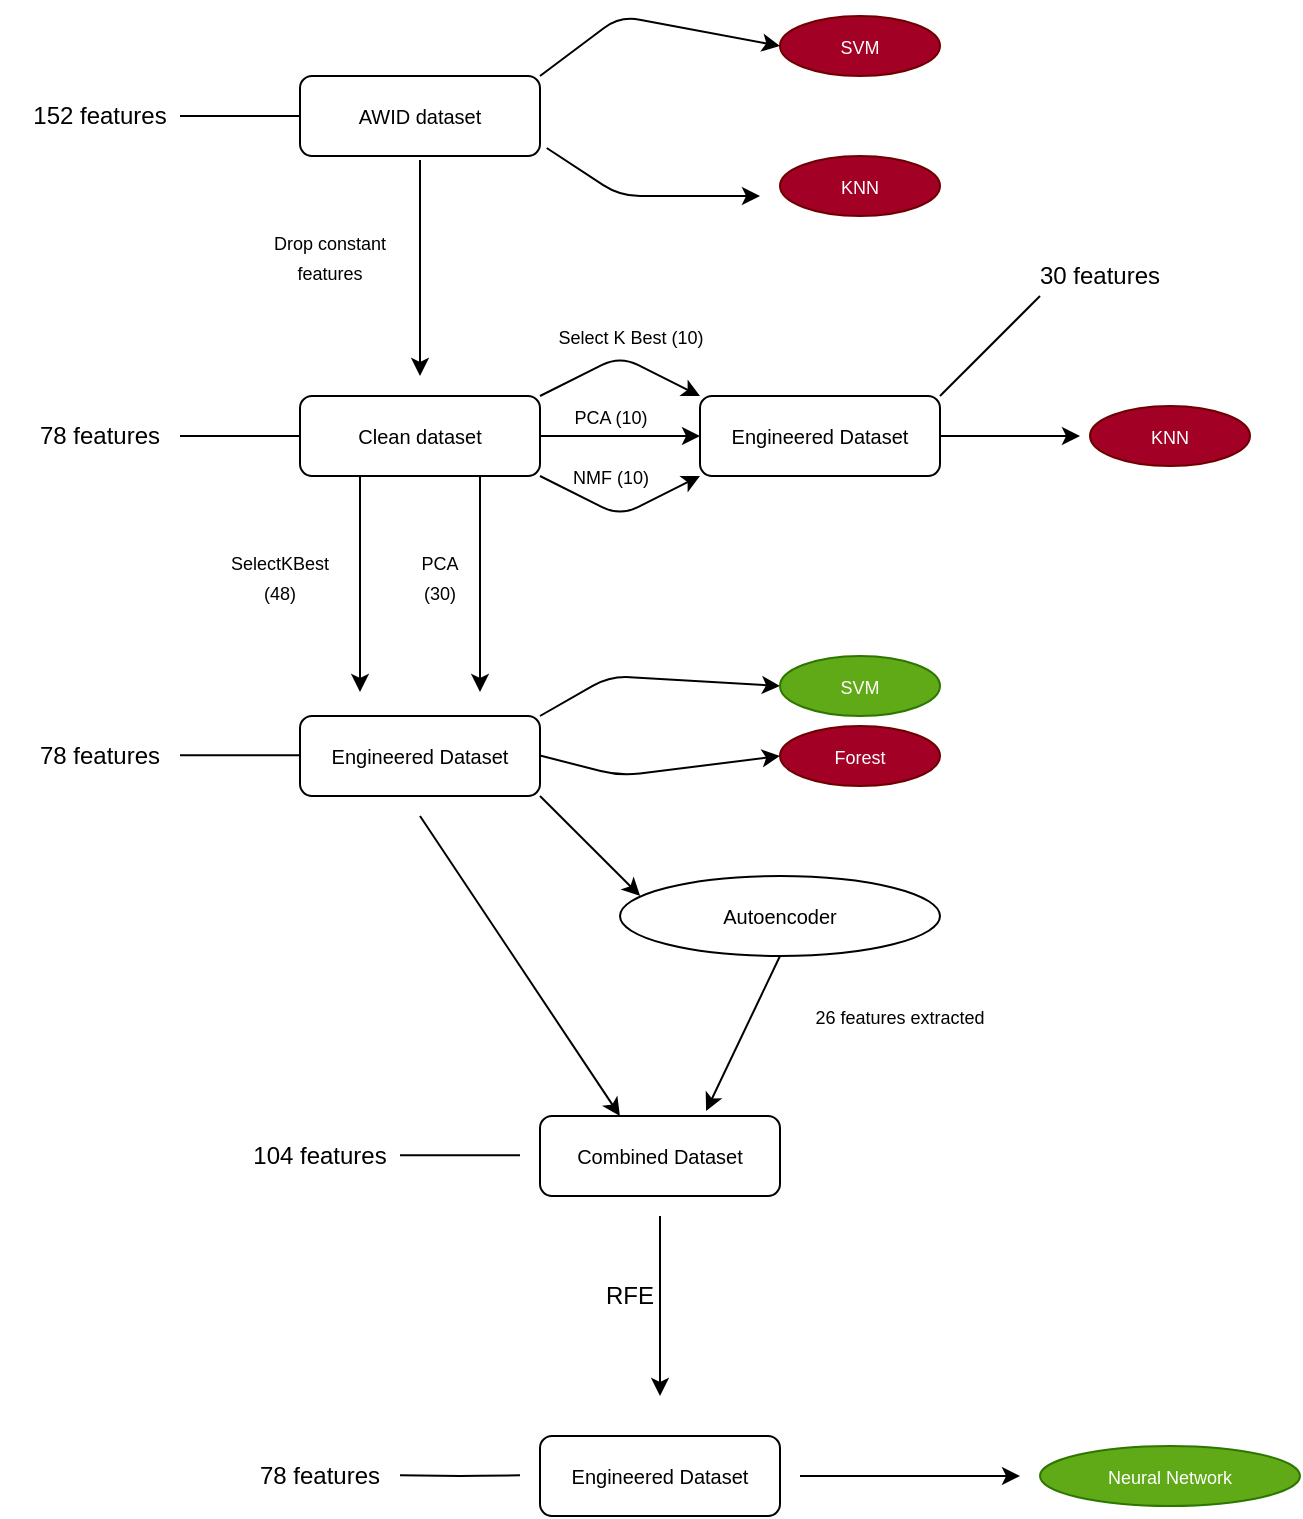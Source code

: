 <mxfile version="14.2.9" type="github">
  <diagram id="2JzIm_9Mfemfv4DpeEBT" name="Page-1">
    <mxGraphModel dx="948" dy="532" grid="1" gridSize="10" guides="1" tooltips="1" connect="1" arrows="1" fold="1" page="1" pageScale="1" pageWidth="850" pageHeight="1100" math="0" shadow="0">
      <root>
        <mxCell id="0" />
        <mxCell id="1" parent="0" />
        <mxCell id="HBsmvhEcvi-Ap4iTGU9q-16" value="&lt;font style=&quot;font-size: 10px&quot;&gt;AWID dataset&lt;/font&gt;" style="rounded=1;whiteSpace=wrap;html=1;" vertex="1" parent="1">
          <mxGeometry x="250" y="80" width="120" height="40" as="geometry" />
        </mxCell>
        <mxCell id="HBsmvhEcvi-Ap4iTGU9q-17" value="" style="endArrow=classic;html=1;" edge="1" parent="1">
          <mxGeometry width="50" height="50" relative="1" as="geometry">
            <mxPoint x="310" y="122" as="sourcePoint" />
            <mxPoint x="310" y="230" as="targetPoint" />
          </mxGeometry>
        </mxCell>
        <mxCell id="HBsmvhEcvi-Ap4iTGU9q-18" value="&lt;font style=&quot;font-size: 10px&quot;&gt;Clean dataset&lt;/font&gt;" style="rounded=1;whiteSpace=wrap;html=1;" vertex="1" parent="1">
          <mxGeometry x="250" y="240" width="120" height="40" as="geometry" />
        </mxCell>
        <mxCell id="HBsmvhEcvi-Ap4iTGU9q-20" value="&lt;font style=&quot;font-size: 9px&quot;&gt;&lt;font style=&quot;font-size: 9px&quot;&gt;Drop cons&lt;/font&gt;tant features&lt;/font&gt;" style="text;html=1;strokeColor=none;fillColor=none;align=center;verticalAlign=middle;whiteSpace=wrap;rounded=0;" vertex="1" parent="1">
          <mxGeometry x="230" y="160" width="70" height="20" as="geometry" />
        </mxCell>
        <mxCell id="HBsmvhEcvi-Ap4iTGU9q-21" value="&lt;span style=&quot;font-size: 10px&quot;&gt;Engineered Dataset&lt;/span&gt;" style="rounded=1;whiteSpace=wrap;html=1;" vertex="1" parent="1">
          <mxGeometry x="450" y="240" width="120" height="40" as="geometry" />
        </mxCell>
        <mxCell id="HBsmvhEcvi-Ap4iTGU9q-23" value="" style="endArrow=classic;html=1;exitX=1;exitY=0;exitDx=0;exitDy=0;entryX=0;entryY=0;entryDx=0;entryDy=0;" edge="1" parent="1" source="HBsmvhEcvi-Ap4iTGU9q-18" target="HBsmvhEcvi-Ap4iTGU9q-21">
          <mxGeometry width="50" height="50" relative="1" as="geometry">
            <mxPoint x="370" y="230" as="sourcePoint" />
            <mxPoint x="450" y="230" as="targetPoint" />
            <Array as="points">
              <mxPoint x="410" y="220" />
            </Array>
          </mxGeometry>
        </mxCell>
        <mxCell id="HBsmvhEcvi-Ap4iTGU9q-24" value="" style="endArrow=classic;html=1;exitX=1;exitY=0.5;exitDx=0;exitDy=0;" edge="1" parent="1" source="HBsmvhEcvi-Ap4iTGU9q-18">
          <mxGeometry width="50" height="50" relative="1" as="geometry">
            <mxPoint x="400" y="310" as="sourcePoint" />
            <mxPoint x="450" y="260" as="targetPoint" />
          </mxGeometry>
        </mxCell>
        <mxCell id="HBsmvhEcvi-Ap4iTGU9q-25" value="&lt;font style=&quot;font-size: 9px&quot;&gt;Select K Best (10)&lt;/font&gt;" style="text;html=1;align=center;verticalAlign=middle;resizable=0;points=[];autosize=1;" vertex="1" parent="1">
          <mxGeometry x="370" y="200" width="90" height="20" as="geometry" />
        </mxCell>
        <mxCell id="HBsmvhEcvi-Ap4iTGU9q-26" value="&lt;font style=&quot;font-size: 9px&quot;&gt;PCA (10)&lt;/font&gt;" style="text;html=1;align=center;verticalAlign=middle;resizable=0;points=[];autosize=1;" vertex="1" parent="1">
          <mxGeometry x="380" y="240" width="50" height="20" as="geometry" />
        </mxCell>
        <mxCell id="HBsmvhEcvi-Ap4iTGU9q-27" value="" style="endArrow=classic;html=1;exitX=1;exitY=1;exitDx=0;exitDy=0;" edge="1" parent="1" source="HBsmvhEcvi-Ap4iTGU9q-18">
          <mxGeometry width="50" height="50" relative="1" as="geometry">
            <mxPoint x="400" y="330" as="sourcePoint" />
            <mxPoint x="450" y="280" as="targetPoint" />
            <Array as="points">
              <mxPoint x="410" y="300" />
            </Array>
          </mxGeometry>
        </mxCell>
        <mxCell id="HBsmvhEcvi-Ap4iTGU9q-28" value="&lt;font style=&quot;font-size: 9px&quot;&gt;NMF (10)&lt;/font&gt;" style="text;html=1;align=center;verticalAlign=middle;resizable=0;points=[];autosize=1;" vertex="1" parent="1">
          <mxGeometry x="380" y="270" width="50" height="20" as="geometry" />
        </mxCell>
        <mxCell id="HBsmvhEcvi-Ap4iTGU9q-30" value="&lt;span style=&quot;font-size: 10px&quot;&gt;Engineered Dataset&lt;/span&gt;" style="rounded=1;whiteSpace=wrap;html=1;" vertex="1" parent="1">
          <mxGeometry x="250" y="400" width="120" height="40" as="geometry" />
        </mxCell>
        <mxCell id="HBsmvhEcvi-Ap4iTGU9q-31" value="" style="endArrow=classic;html=1;" edge="1" parent="1">
          <mxGeometry width="50" height="50" relative="1" as="geometry">
            <mxPoint x="280" y="280" as="sourcePoint" />
            <mxPoint x="280" y="388" as="targetPoint" />
          </mxGeometry>
        </mxCell>
        <mxCell id="HBsmvhEcvi-Ap4iTGU9q-32" value="" style="endArrow=classic;html=1;" edge="1" parent="1">
          <mxGeometry width="50" height="50" relative="1" as="geometry">
            <mxPoint x="340" y="280" as="sourcePoint" />
            <mxPoint x="340" y="388" as="targetPoint" />
          </mxGeometry>
        </mxCell>
        <mxCell id="HBsmvhEcvi-Ap4iTGU9q-35" value="&lt;font style=&quot;font-size: 9px&quot;&gt;SelectKBest&lt;br&gt;(48)&lt;br&gt;&lt;/font&gt;" style="text;html=1;strokeColor=none;fillColor=none;align=center;verticalAlign=middle;whiteSpace=wrap;rounded=0;rotation=0;" vertex="1" parent="1">
          <mxGeometry x="200" y="320" width="80" height="20" as="geometry" />
        </mxCell>
        <mxCell id="HBsmvhEcvi-Ap4iTGU9q-36" value="&lt;font style=&quot;font-size: 9px&quot;&gt;PCA&lt;br&gt;(30)&lt;br&gt;&lt;/font&gt;" style="text;html=1;strokeColor=none;fillColor=none;align=center;verticalAlign=middle;whiteSpace=wrap;rounded=0;" vertex="1" parent="1">
          <mxGeometry x="280" y="320" width="80" height="20" as="geometry" />
        </mxCell>
        <mxCell id="HBsmvhEcvi-Ap4iTGU9q-37" value="" style="endArrow=classic;html=1;" edge="1" parent="1">
          <mxGeometry width="50" height="50" relative="1" as="geometry">
            <mxPoint x="370" y="400" as="sourcePoint" />
            <mxPoint x="490" y="385" as="targetPoint" />
            <Array as="points">
              <mxPoint x="405" y="380" />
            </Array>
          </mxGeometry>
        </mxCell>
        <mxCell id="HBsmvhEcvi-Ap4iTGU9q-38" value="" style="endArrow=classic;html=1;" edge="1" parent="1">
          <mxGeometry width="50" height="50" relative="1" as="geometry">
            <mxPoint x="370" y="419.75" as="sourcePoint" />
            <mxPoint x="490" y="420" as="targetPoint" />
            <Array as="points">
              <mxPoint x="410" y="430" />
            </Array>
          </mxGeometry>
        </mxCell>
        <mxCell id="HBsmvhEcvi-Ap4iTGU9q-40" value="&lt;font style=&quot;font-size: 9px&quot;&gt;SVM&lt;/font&gt;" style="ellipse;whiteSpace=wrap;html=1;fillColor=#60a917;strokeColor=#2D7600;fontColor=#ffffff;" vertex="1" parent="1">
          <mxGeometry x="490" y="370" width="80" height="30" as="geometry" />
        </mxCell>
        <mxCell id="HBsmvhEcvi-Ap4iTGU9q-41" value="&lt;font style=&quot;font-size: 9px&quot;&gt;Forest&lt;/font&gt;" style="ellipse;whiteSpace=wrap;html=1;fillColor=#a20025;strokeColor=#6F0000;fontColor=#ffffff;" vertex="1" parent="1">
          <mxGeometry x="490" y="405" width="80" height="30" as="geometry" />
        </mxCell>
        <mxCell id="HBsmvhEcvi-Ap4iTGU9q-42" value="" style="endArrow=classic;html=1;exitX=1;exitY=1;exitDx=0;exitDy=0;entryX=0.063;entryY=0.25;entryDx=0;entryDy=0;entryPerimeter=0;" edge="1" parent="1" source="HBsmvhEcvi-Ap4iTGU9q-30" target="HBsmvhEcvi-Ap4iTGU9q-43">
          <mxGeometry width="50" height="50" relative="1" as="geometry">
            <mxPoint x="490" y="510" as="sourcePoint" />
            <mxPoint x="410" y="480" as="targetPoint" />
          </mxGeometry>
        </mxCell>
        <mxCell id="HBsmvhEcvi-Ap4iTGU9q-43" value="&lt;font style=&quot;font-size: 10px&quot;&gt;Autoencoder&lt;/font&gt;" style="ellipse;whiteSpace=wrap;html=1;" vertex="1" parent="1">
          <mxGeometry x="410" y="480" width="160" height="40" as="geometry" />
        </mxCell>
        <mxCell id="HBsmvhEcvi-Ap4iTGU9q-44" value="" style="endArrow=classic;html=1;exitX=0.5;exitY=1;exitDx=0;exitDy=0;entryX=0.692;entryY=-0.062;entryDx=0;entryDy=0;entryPerimeter=0;" edge="1" parent="1" source="HBsmvhEcvi-Ap4iTGU9q-43" target="HBsmvhEcvi-Ap4iTGU9q-47">
          <mxGeometry width="50" height="50" relative="1" as="geometry">
            <mxPoint x="490" y="560" as="sourcePoint" />
            <mxPoint x="460" y="590" as="targetPoint" />
          </mxGeometry>
        </mxCell>
        <mxCell id="HBsmvhEcvi-Ap4iTGU9q-45" value="&lt;font style=&quot;font-size: 9px&quot;&gt;26 features extracted&lt;/font&gt;" style="text;html=1;strokeColor=none;fillColor=none;align=center;verticalAlign=middle;whiteSpace=wrap;rounded=0;" vertex="1" parent="1">
          <mxGeometry x="500" y="540" width="100" height="20" as="geometry" />
        </mxCell>
        <mxCell id="HBsmvhEcvi-Ap4iTGU9q-46" value="" style="endArrow=classic;html=1;entryX=0.333;entryY=0;entryDx=0;entryDy=0;entryPerimeter=0;" edge="1" parent="1" target="HBsmvhEcvi-Ap4iTGU9q-47">
          <mxGeometry width="50" height="50" relative="1" as="geometry">
            <mxPoint x="310" y="450" as="sourcePoint" />
            <mxPoint x="400" y="590" as="targetPoint" />
          </mxGeometry>
        </mxCell>
        <mxCell id="HBsmvhEcvi-Ap4iTGU9q-47" value="&lt;span style=&quot;font-size: 10px&quot;&gt;Combined Dataset&lt;/span&gt;" style="rounded=1;whiteSpace=wrap;html=1;" vertex="1" parent="1">
          <mxGeometry x="370" y="600" width="120" height="40" as="geometry" />
        </mxCell>
        <mxCell id="HBsmvhEcvi-Ap4iTGU9q-48" value="" style="endArrow=classic;html=1;" edge="1" parent="1">
          <mxGeometry width="50" height="50" relative="1" as="geometry">
            <mxPoint x="430" y="650" as="sourcePoint" />
            <mxPoint x="430" y="740" as="targetPoint" />
            <Array as="points">
              <mxPoint x="430" y="700" />
            </Array>
          </mxGeometry>
        </mxCell>
        <mxCell id="HBsmvhEcvi-Ap4iTGU9q-50" value="RFE" style="text;html=1;strokeColor=none;fillColor=none;align=center;verticalAlign=middle;whiteSpace=wrap;rounded=0;" vertex="1" parent="1">
          <mxGeometry x="385" y="680" width="60" height="20" as="geometry" />
        </mxCell>
        <mxCell id="HBsmvhEcvi-Ap4iTGU9q-51" value="&lt;span style=&quot;font-size: 10px&quot;&gt;Engineered Dataset&lt;/span&gt;" style="rounded=1;whiteSpace=wrap;html=1;" vertex="1" parent="1">
          <mxGeometry x="370" y="760" width="120" height="40" as="geometry" />
        </mxCell>
        <mxCell id="HBsmvhEcvi-Ap4iTGU9q-52" value="" style="endArrow=classic;html=1;" edge="1" parent="1">
          <mxGeometry width="50" height="50" relative="1" as="geometry">
            <mxPoint x="500" y="780" as="sourcePoint" />
            <mxPoint x="610" y="780" as="targetPoint" />
          </mxGeometry>
        </mxCell>
        <mxCell id="HBsmvhEcvi-Ap4iTGU9q-57" value="" style="endArrow=none;html=1;" edge="1" parent="1">
          <mxGeometry width="50" height="50" relative="1" as="geometry">
            <mxPoint x="190" y="100" as="sourcePoint" />
            <mxPoint x="250" y="100" as="targetPoint" />
          </mxGeometry>
        </mxCell>
        <mxCell id="HBsmvhEcvi-Ap4iTGU9q-58" value="152 features" style="text;html=1;strokeColor=none;fillColor=none;align=center;verticalAlign=middle;whiteSpace=wrap;rounded=0;" vertex="1" parent="1">
          <mxGeometry x="100" y="90" width="100" height="20" as="geometry" />
        </mxCell>
        <mxCell id="HBsmvhEcvi-Ap4iTGU9q-59" value="" style="endArrow=none;html=1;" edge="1" parent="1">
          <mxGeometry width="50" height="50" relative="1" as="geometry">
            <mxPoint x="190" y="260" as="sourcePoint" />
            <mxPoint x="250" y="260" as="targetPoint" />
          </mxGeometry>
        </mxCell>
        <mxCell id="HBsmvhEcvi-Ap4iTGU9q-60" value="78 features" style="text;html=1;strokeColor=none;fillColor=none;align=center;verticalAlign=middle;whiteSpace=wrap;rounded=0;" vertex="1" parent="1">
          <mxGeometry x="100" y="250" width="100" height="20" as="geometry" />
        </mxCell>
        <mxCell id="HBsmvhEcvi-Ap4iTGU9q-61" value="" style="endArrow=none;html=1;" edge="1" parent="1">
          <mxGeometry width="50" height="50" relative="1" as="geometry">
            <mxPoint x="570" y="240" as="sourcePoint" />
            <mxPoint x="620" y="190" as="targetPoint" />
          </mxGeometry>
        </mxCell>
        <mxCell id="HBsmvhEcvi-Ap4iTGU9q-62" value="30 features" style="text;html=1;strokeColor=none;fillColor=none;align=center;verticalAlign=middle;whiteSpace=wrap;rounded=0;" vertex="1" parent="1">
          <mxGeometry x="600" y="170" width="100" height="20" as="geometry" />
        </mxCell>
        <mxCell id="HBsmvhEcvi-Ap4iTGU9q-63" value="" style="endArrow=none;html=1;" edge="1" parent="1">
          <mxGeometry width="50" height="50" relative="1" as="geometry">
            <mxPoint x="190" y="419.67" as="sourcePoint" />
            <mxPoint x="250" y="419.67" as="targetPoint" />
          </mxGeometry>
        </mxCell>
        <mxCell id="HBsmvhEcvi-Ap4iTGU9q-64" value="78 features" style="text;html=1;strokeColor=none;fillColor=none;align=center;verticalAlign=middle;whiteSpace=wrap;rounded=0;" vertex="1" parent="1">
          <mxGeometry x="100" y="410" width="100" height="20" as="geometry" />
        </mxCell>
        <mxCell id="HBsmvhEcvi-Ap4iTGU9q-65" value="" style="endArrow=none;html=1;" edge="1" parent="1">
          <mxGeometry width="50" height="50" relative="1" as="geometry">
            <mxPoint x="300" y="619.67" as="sourcePoint" />
            <mxPoint x="360" y="619.67" as="targetPoint" />
          </mxGeometry>
        </mxCell>
        <mxCell id="HBsmvhEcvi-Ap4iTGU9q-66" value="104 features" style="text;html=1;strokeColor=none;fillColor=none;align=center;verticalAlign=middle;whiteSpace=wrap;rounded=0;" vertex="1" parent="1">
          <mxGeometry x="210" y="610" width="100" height="20" as="geometry" />
        </mxCell>
        <mxCell id="HBsmvhEcvi-Ap4iTGU9q-67" value="" style="endArrow=none;html=1;" edge="1" parent="1">
          <mxGeometry width="50" height="50" relative="1" as="geometry">
            <mxPoint x="300" y="779.67" as="sourcePoint" />
            <mxPoint x="360" y="779.67" as="targetPoint" />
            <Array as="points">
              <mxPoint x="330" y="780" />
            </Array>
          </mxGeometry>
        </mxCell>
        <mxCell id="HBsmvhEcvi-Ap4iTGU9q-68" value="78 features" style="text;html=1;strokeColor=none;fillColor=none;align=center;verticalAlign=middle;whiteSpace=wrap;rounded=0;" vertex="1" parent="1">
          <mxGeometry x="210" y="770" width="100" height="20" as="geometry" />
        </mxCell>
        <mxCell id="HBsmvhEcvi-Ap4iTGU9q-69" value="&lt;span style=&quot;font-size: 9px&quot;&gt;Neural Network&lt;/span&gt;" style="ellipse;whiteSpace=wrap;html=1;fillColor=#60a917;strokeColor=#2D7600;fontColor=#ffffff;" vertex="1" parent="1">
          <mxGeometry x="620" y="765" width="130" height="30" as="geometry" />
        </mxCell>
        <mxCell id="HBsmvhEcvi-Ap4iTGU9q-70" value="&lt;font style=&quot;font-size: 9px&quot;&gt;SVM&lt;/font&gt;" style="ellipse;whiteSpace=wrap;html=1;fillColor=#a20025;strokeColor=#6F0000;fontColor=#ffffff;" vertex="1" parent="1">
          <mxGeometry x="490" y="50" width="80" height="30" as="geometry" />
        </mxCell>
        <mxCell id="HBsmvhEcvi-Ap4iTGU9q-71" value="&lt;font style=&quot;font-size: 9px&quot;&gt;KNN&lt;/font&gt;" style="ellipse;whiteSpace=wrap;html=1;fillColor=#a20025;strokeColor=#6F0000;fontColor=#ffffff;" vertex="1" parent="1">
          <mxGeometry x="490" y="120" width="80" height="30" as="geometry" />
        </mxCell>
        <mxCell id="HBsmvhEcvi-Ap4iTGU9q-72" value="" style="endArrow=classic;html=1;entryX=0;entryY=0.5;entryDx=0;entryDy=0;" edge="1" parent="1" target="HBsmvhEcvi-Ap4iTGU9q-70">
          <mxGeometry width="50" height="50" relative="1" as="geometry">
            <mxPoint x="370" y="80" as="sourcePoint" />
            <mxPoint x="420" y="30" as="targetPoint" />
            <Array as="points">
              <mxPoint x="410" y="50" />
            </Array>
          </mxGeometry>
        </mxCell>
        <mxCell id="HBsmvhEcvi-Ap4iTGU9q-73" value="" style="endArrow=classic;html=1;exitX=1.028;exitY=0.9;exitDx=0;exitDy=0;exitPerimeter=0;" edge="1" parent="1" source="HBsmvhEcvi-Ap4iTGU9q-16">
          <mxGeometry width="50" height="50" relative="1" as="geometry">
            <mxPoint x="380" y="120" as="sourcePoint" />
            <mxPoint x="480" y="140" as="targetPoint" />
            <Array as="points">
              <mxPoint x="410" y="140" />
            </Array>
          </mxGeometry>
        </mxCell>
        <mxCell id="HBsmvhEcvi-Ap4iTGU9q-74" value="" style="endArrow=classic;html=1;" edge="1" parent="1">
          <mxGeometry width="50" height="50" relative="1" as="geometry">
            <mxPoint x="570" y="260" as="sourcePoint" />
            <mxPoint x="640" y="260" as="targetPoint" />
          </mxGeometry>
        </mxCell>
        <mxCell id="HBsmvhEcvi-Ap4iTGU9q-75" value="&lt;font style=&quot;font-size: 9px&quot;&gt;KNN&lt;/font&gt;" style="ellipse;whiteSpace=wrap;html=1;fillColor=#a20025;strokeColor=#6F0000;fontColor=#ffffff;" vertex="1" parent="1">
          <mxGeometry x="645" y="245" width="80" height="30" as="geometry" />
        </mxCell>
      </root>
    </mxGraphModel>
  </diagram>
</mxfile>
